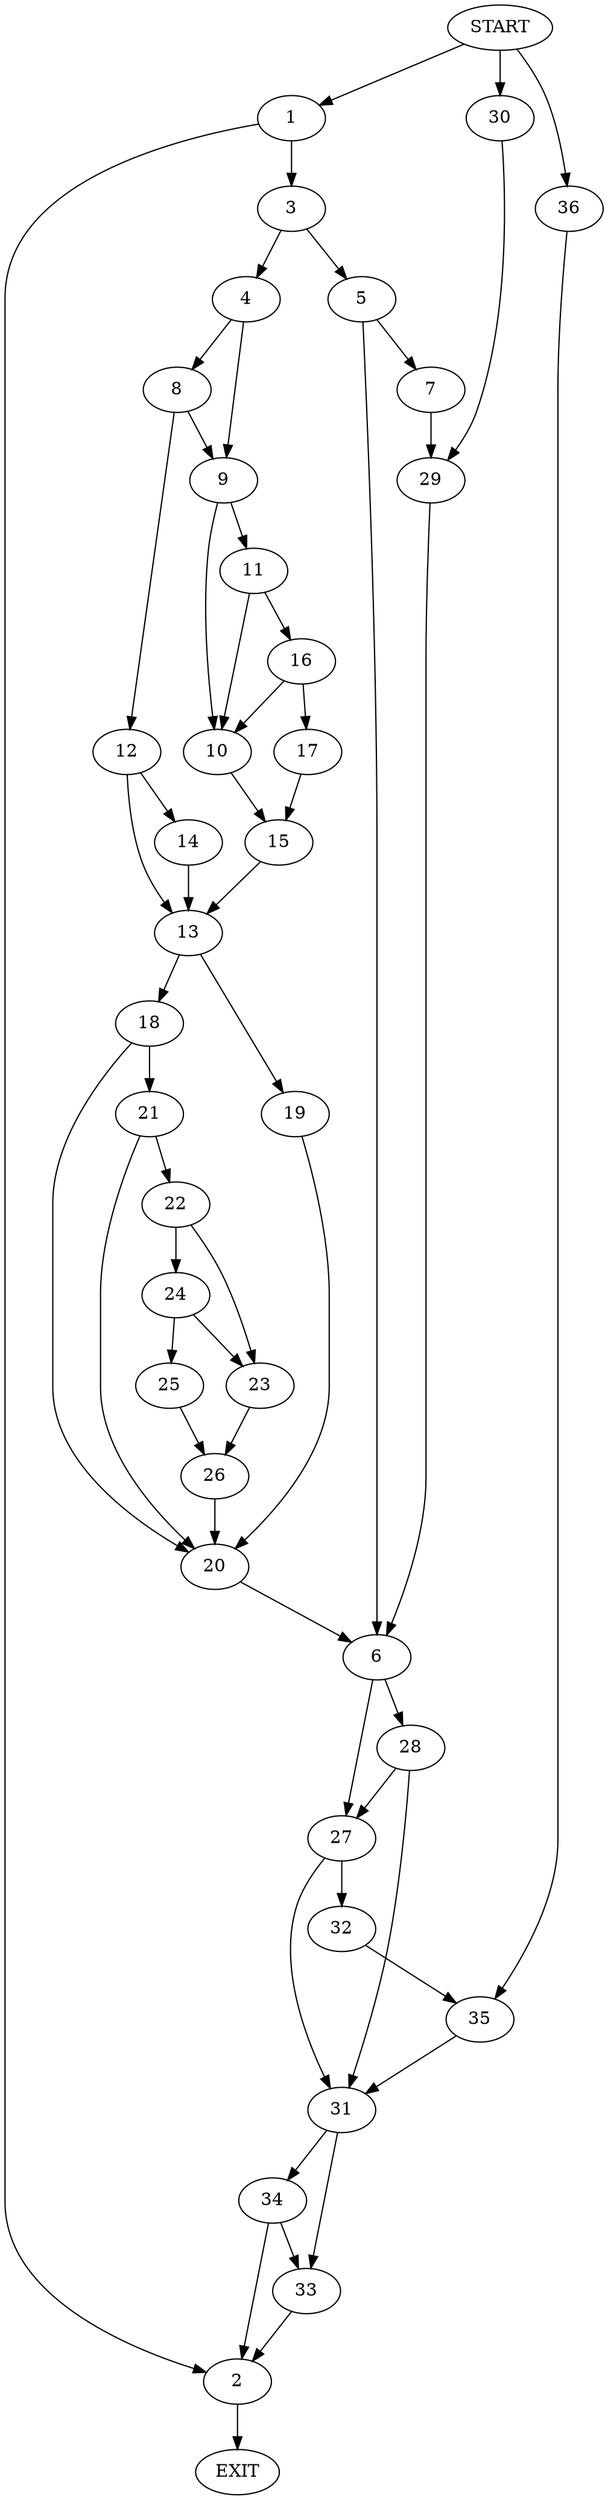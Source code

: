 digraph {
0 [label="START"]
37 [label="EXIT"]
0 -> 1
1 -> 2
1 -> 3
3 -> 4
3 -> 5
2 -> 37
5 -> 6
5 -> 7
4 -> 8
4 -> 9
9 -> 10
9 -> 11
8 -> 12
8 -> 9
12 -> 13
12 -> 14
10 -> 15
11 -> 10
11 -> 16
16 -> 10
16 -> 17
17 -> 15
15 -> 13
13 -> 18
13 -> 19
14 -> 13
19 -> 20
18 -> 20
18 -> 21
21 -> 22
21 -> 20
20 -> 6
22 -> 23
22 -> 24
24 -> 23
24 -> 25
23 -> 26
25 -> 26
26 -> 20
6 -> 27
6 -> 28
7 -> 29
29 -> 6
0 -> 30
30 -> 29
28 -> 27
28 -> 31
27 -> 31
27 -> 32
31 -> 33
31 -> 34
32 -> 35
35 -> 31
0 -> 36
36 -> 35
34 -> 2
34 -> 33
33 -> 2
}
